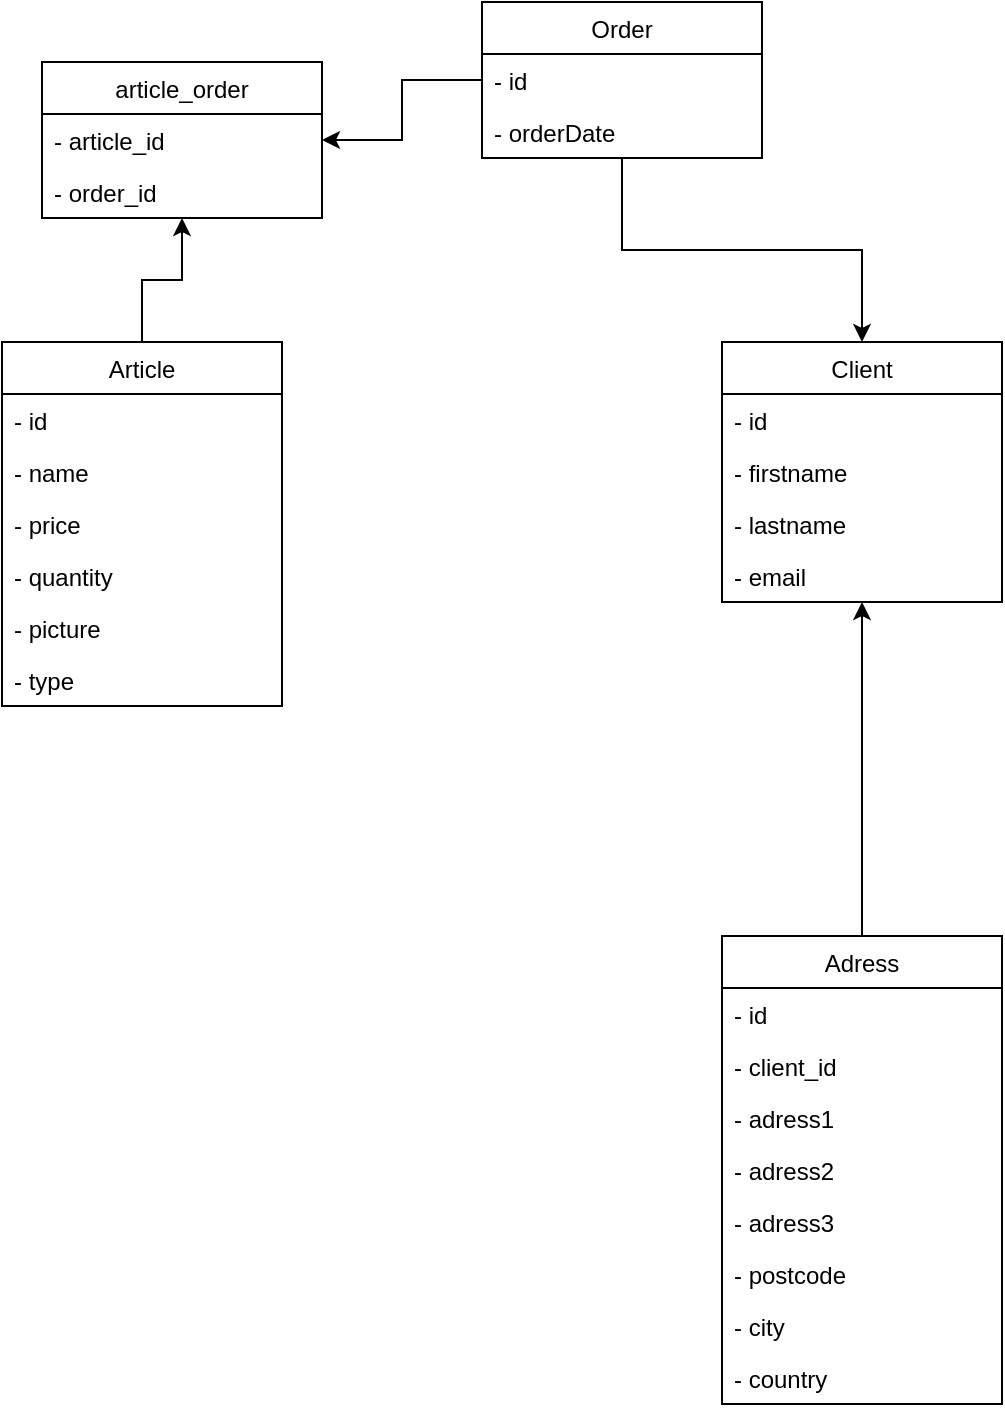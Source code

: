 <mxfile version="13.6.2" type="device"><diagram id="MYgN-9_WIx1nrpb7V34M" name="Page-1"><mxGraphModel dx="1086" dy="806" grid="1" gridSize="10" guides="1" tooltips="1" connect="1" arrows="1" fold="1" page="1" pageScale="1" pageWidth="827" pageHeight="1169" math="0" shadow="0"><root><mxCell id="0"/><mxCell id="1" parent="0"/><mxCell id="vnr6jDYf6ZoDanZIsyED-27" style="edgeStyle=orthogonalEdgeStyle;rounded=0;orthogonalLoop=1;jettySize=auto;html=1;" edge="1" parent="1" source="vnr6jDYf6ZoDanZIsyED-19" target="vnr6jDYf6ZoDanZIsyED-7"><mxGeometry relative="1" as="geometry"/></mxCell><mxCell id="vnr6jDYf6ZoDanZIsyED-19" value="Adress" style="swimlane;fontStyle=0;childLayout=stackLayout;horizontal=1;startSize=26;fillColor=none;horizontalStack=0;resizeParent=1;resizeParentMax=0;resizeLast=0;collapsible=1;marginBottom=0;" vertex="1" parent="1"><mxGeometry x="440" y="507" width="140" height="234" as="geometry"/></mxCell><mxCell id="vnr6jDYf6ZoDanZIsyED-20" value="- id " style="text;strokeColor=none;fillColor=none;align=left;verticalAlign=top;spacingLeft=4;spacingRight=4;overflow=hidden;rotatable=0;points=[[0,0.5],[1,0.5]];portConstraint=eastwest;" vertex="1" parent="vnr6jDYf6ZoDanZIsyED-19"><mxGeometry y="26" width="140" height="26" as="geometry"/></mxCell><mxCell id="vnr6jDYf6ZoDanZIsyED-28" value="- client_id" style="text;strokeColor=none;fillColor=none;align=left;verticalAlign=top;spacingLeft=4;spacingRight=4;overflow=hidden;rotatable=0;points=[[0,0.5],[1,0.5]];portConstraint=eastwest;" vertex="1" parent="vnr6jDYf6ZoDanZIsyED-19"><mxGeometry y="52" width="140" height="26" as="geometry"/></mxCell><mxCell id="vnr6jDYf6ZoDanZIsyED-21" value="- adress1" style="text;strokeColor=none;fillColor=none;align=left;verticalAlign=top;spacingLeft=4;spacingRight=4;overflow=hidden;rotatable=0;points=[[0,0.5],[1,0.5]];portConstraint=eastwest;" vertex="1" parent="vnr6jDYf6ZoDanZIsyED-19"><mxGeometry y="78" width="140" height="26" as="geometry"/></mxCell><mxCell id="vnr6jDYf6ZoDanZIsyED-25" value="- adress2" style="text;strokeColor=none;fillColor=none;align=left;verticalAlign=top;spacingLeft=4;spacingRight=4;overflow=hidden;rotatable=0;points=[[0,0.5],[1,0.5]];portConstraint=eastwest;" vertex="1" parent="vnr6jDYf6ZoDanZIsyED-19"><mxGeometry y="104" width="140" height="26" as="geometry"/></mxCell><mxCell id="vnr6jDYf6ZoDanZIsyED-26" value="- adress3" style="text;strokeColor=none;fillColor=none;align=left;verticalAlign=top;spacingLeft=4;spacingRight=4;overflow=hidden;rotatable=0;points=[[0,0.5],[1,0.5]];portConstraint=eastwest;" vertex="1" parent="vnr6jDYf6ZoDanZIsyED-19"><mxGeometry y="130" width="140" height="26" as="geometry"/></mxCell><mxCell id="vnr6jDYf6ZoDanZIsyED-22" value="- postcode" style="text;strokeColor=none;fillColor=none;align=left;verticalAlign=top;spacingLeft=4;spacingRight=4;overflow=hidden;rotatable=0;points=[[0,0.5],[1,0.5]];portConstraint=eastwest;" vertex="1" parent="vnr6jDYf6ZoDanZIsyED-19"><mxGeometry y="156" width="140" height="26" as="geometry"/></mxCell><mxCell id="vnr6jDYf6ZoDanZIsyED-23" value="- city" style="text;strokeColor=none;fillColor=none;align=left;verticalAlign=top;spacingLeft=4;spacingRight=4;overflow=hidden;rotatable=0;points=[[0,0.5],[1,0.5]];portConstraint=eastwest;" vertex="1" parent="vnr6jDYf6ZoDanZIsyED-19"><mxGeometry y="182" width="140" height="26" as="geometry"/></mxCell><mxCell id="vnr6jDYf6ZoDanZIsyED-24" value="- country" style="text;strokeColor=none;fillColor=none;align=left;verticalAlign=top;spacingLeft=4;spacingRight=4;overflow=hidden;rotatable=0;points=[[0,0.5],[1,0.5]];portConstraint=eastwest;" vertex="1" parent="vnr6jDYf6ZoDanZIsyED-19"><mxGeometry y="208" width="140" height="26" as="geometry"/></mxCell><mxCell id="vnr6jDYf6ZoDanZIsyED-7" value="Client" style="swimlane;fontStyle=0;childLayout=stackLayout;horizontal=1;startSize=26;fillColor=none;horizontalStack=0;resizeParent=1;resizeParentMax=0;resizeLast=0;collapsible=1;marginBottom=0;" vertex="1" parent="1"><mxGeometry x="440" y="210" width="140" height="130" as="geometry"/></mxCell><mxCell id="vnr6jDYf6ZoDanZIsyED-8" value="- id " style="text;strokeColor=none;fillColor=none;align=left;verticalAlign=top;spacingLeft=4;spacingRight=4;overflow=hidden;rotatable=0;points=[[0,0.5],[1,0.5]];portConstraint=eastwest;" vertex="1" parent="vnr6jDYf6ZoDanZIsyED-7"><mxGeometry y="26" width="140" height="26" as="geometry"/></mxCell><mxCell id="vnr6jDYf6ZoDanZIsyED-9" value="- firstname" style="text;strokeColor=none;fillColor=none;align=left;verticalAlign=top;spacingLeft=4;spacingRight=4;overflow=hidden;rotatable=0;points=[[0,0.5],[1,0.5]];portConstraint=eastwest;" vertex="1" parent="vnr6jDYf6ZoDanZIsyED-7"><mxGeometry y="52" width="140" height="26" as="geometry"/></mxCell><mxCell id="vnr6jDYf6ZoDanZIsyED-12" value="- lastname" style="text;strokeColor=none;fillColor=none;align=left;verticalAlign=top;spacingLeft=4;spacingRight=4;overflow=hidden;rotatable=0;points=[[0,0.5],[1,0.5]];portConstraint=eastwest;" vertex="1" parent="vnr6jDYf6ZoDanZIsyED-7"><mxGeometry y="78" width="140" height="26" as="geometry"/></mxCell><mxCell id="vnr6jDYf6ZoDanZIsyED-10" value="- email" style="text;strokeColor=none;fillColor=none;align=left;verticalAlign=top;spacingLeft=4;spacingRight=4;overflow=hidden;rotatable=0;points=[[0,0.5],[1,0.5]];portConstraint=eastwest;" vertex="1" parent="vnr6jDYf6ZoDanZIsyED-7"><mxGeometry y="104" width="140" height="26" as="geometry"/></mxCell><mxCell id="vnr6jDYf6ZoDanZIsyED-43" style="edgeStyle=orthogonalEdgeStyle;rounded=0;orthogonalLoop=1;jettySize=auto;html=1;" edge="1" parent="1" source="vnr6jDYf6ZoDanZIsyED-1" target="vnr6jDYf6ZoDanZIsyED-36"><mxGeometry relative="1" as="geometry"/></mxCell><mxCell id="vnr6jDYf6ZoDanZIsyED-1" value="Article" style="swimlane;fontStyle=0;childLayout=stackLayout;horizontal=1;startSize=26;fillColor=none;horizontalStack=0;resizeParent=1;resizeParentMax=0;resizeLast=0;collapsible=1;marginBottom=0;" vertex="1" parent="1"><mxGeometry x="80" y="210" width="140" height="182" as="geometry"/></mxCell><mxCell id="vnr6jDYf6ZoDanZIsyED-2" value="- id " style="text;strokeColor=none;fillColor=none;align=left;verticalAlign=top;spacingLeft=4;spacingRight=4;overflow=hidden;rotatable=0;points=[[0,0.5],[1,0.5]];portConstraint=eastwest;" vertex="1" parent="vnr6jDYf6ZoDanZIsyED-1"><mxGeometry y="26" width="140" height="26" as="geometry"/></mxCell><mxCell id="vnr6jDYf6ZoDanZIsyED-4" value="- name" style="text;strokeColor=none;fillColor=none;align=left;verticalAlign=top;spacingLeft=4;spacingRight=4;overflow=hidden;rotatable=0;points=[[0,0.5],[1,0.5]];portConstraint=eastwest;" vertex="1" parent="vnr6jDYf6ZoDanZIsyED-1"><mxGeometry y="52" width="140" height="26" as="geometry"/></mxCell><mxCell id="vnr6jDYf6ZoDanZIsyED-5" value="- price" style="text;strokeColor=none;fillColor=none;align=left;verticalAlign=top;spacingLeft=4;spacingRight=4;overflow=hidden;rotatable=0;points=[[0,0.5],[1,0.5]];portConstraint=eastwest;" vertex="1" parent="vnr6jDYf6ZoDanZIsyED-1"><mxGeometry y="78" width="140" height="26" as="geometry"/></mxCell><mxCell id="vnr6jDYf6ZoDanZIsyED-6" value="- quantity" style="text;strokeColor=none;fillColor=none;align=left;verticalAlign=top;spacingLeft=4;spacingRight=4;overflow=hidden;rotatable=0;points=[[0,0.5],[1,0.5]];portConstraint=eastwest;" vertex="1" parent="vnr6jDYf6ZoDanZIsyED-1"><mxGeometry y="104" width="140" height="26" as="geometry"/></mxCell><mxCell id="vnr6jDYf6ZoDanZIsyED-45" value="- picture" style="text;strokeColor=none;fillColor=none;align=left;verticalAlign=top;spacingLeft=4;spacingRight=4;overflow=hidden;rotatable=0;points=[[0,0.5],[1,0.5]];portConstraint=eastwest;" vertex="1" parent="vnr6jDYf6ZoDanZIsyED-1"><mxGeometry y="130" width="140" height="26" as="geometry"/></mxCell><mxCell id="vnr6jDYf6ZoDanZIsyED-46" value="- type" style="text;strokeColor=none;fillColor=none;align=left;verticalAlign=top;spacingLeft=4;spacingRight=4;overflow=hidden;rotatable=0;points=[[0,0.5],[1,0.5]];portConstraint=eastwest;" vertex="1" parent="vnr6jDYf6ZoDanZIsyED-1"><mxGeometry y="156" width="140" height="26" as="geometry"/></mxCell><mxCell id="vnr6jDYf6ZoDanZIsyED-34" style="edgeStyle=orthogonalEdgeStyle;rounded=0;orthogonalLoop=1;jettySize=auto;html=1;" edge="1" parent="1" source="vnr6jDYf6ZoDanZIsyED-29" target="vnr6jDYf6ZoDanZIsyED-7"><mxGeometry relative="1" as="geometry"/></mxCell><mxCell id="vnr6jDYf6ZoDanZIsyED-44" style="edgeStyle=orthogonalEdgeStyle;rounded=0;orthogonalLoop=1;jettySize=auto;html=1;" edge="1" parent="1" source="vnr6jDYf6ZoDanZIsyED-29" target="vnr6jDYf6ZoDanZIsyED-36"><mxGeometry relative="1" as="geometry"/></mxCell><mxCell id="vnr6jDYf6ZoDanZIsyED-29" value="Order" style="swimlane;fontStyle=0;childLayout=stackLayout;horizontal=1;startSize=26;fillColor=none;horizontalStack=0;resizeParent=1;resizeParentMax=0;resizeLast=0;collapsible=1;marginBottom=0;" vertex="1" parent="1"><mxGeometry x="320" y="40" width="140" height="78" as="geometry"/></mxCell><mxCell id="vnr6jDYf6ZoDanZIsyED-30" value="- id " style="text;strokeColor=none;fillColor=none;align=left;verticalAlign=top;spacingLeft=4;spacingRight=4;overflow=hidden;rotatable=0;points=[[0,0.5],[1,0.5]];portConstraint=eastwest;" vertex="1" parent="vnr6jDYf6ZoDanZIsyED-29"><mxGeometry y="26" width="140" height="26" as="geometry"/></mxCell><mxCell id="vnr6jDYf6ZoDanZIsyED-35" value="- orderDate" style="text;strokeColor=none;fillColor=none;align=left;verticalAlign=top;spacingLeft=4;spacingRight=4;overflow=hidden;rotatable=0;points=[[0,0.5],[1,0.5]];portConstraint=eastwest;" vertex="1" parent="vnr6jDYf6ZoDanZIsyED-29"><mxGeometry y="52" width="140" height="26" as="geometry"/></mxCell><mxCell id="vnr6jDYf6ZoDanZIsyED-36" value="article_order" style="swimlane;fontStyle=0;childLayout=stackLayout;horizontal=1;startSize=26;fillColor=none;horizontalStack=0;resizeParent=1;resizeParentMax=0;resizeLast=0;collapsible=1;marginBottom=0;" vertex="1" parent="1"><mxGeometry x="100" y="70" width="140" height="78" as="geometry"/></mxCell><mxCell id="vnr6jDYf6ZoDanZIsyED-41" value="- article_id" style="text;strokeColor=none;fillColor=none;align=left;verticalAlign=top;spacingLeft=4;spacingRight=4;overflow=hidden;rotatable=0;points=[[0,0.5],[1,0.5]];portConstraint=eastwest;" vertex="1" parent="vnr6jDYf6ZoDanZIsyED-36"><mxGeometry y="26" width="140" height="26" as="geometry"/></mxCell><mxCell id="vnr6jDYf6ZoDanZIsyED-42" value="- order_id" style="text;strokeColor=none;fillColor=none;align=left;verticalAlign=top;spacingLeft=4;spacingRight=4;overflow=hidden;rotatable=0;points=[[0,0.5],[1,0.5]];portConstraint=eastwest;" vertex="1" parent="vnr6jDYf6ZoDanZIsyED-36"><mxGeometry y="52" width="140" height="26" as="geometry"/></mxCell></root></mxGraphModel></diagram></mxfile>